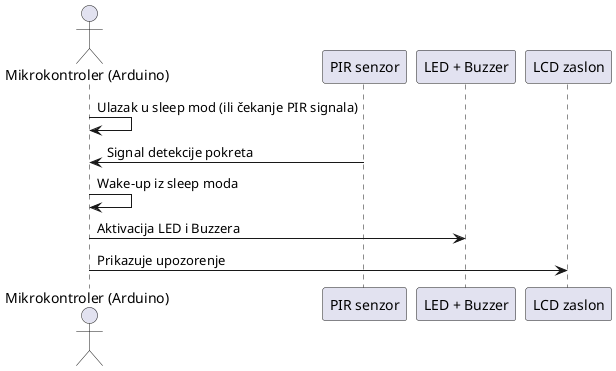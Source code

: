 @startuml
actor "Mikrokontroler (Arduino)" as MCU
participant "PIR senzor" as PIR
participant "LED + Buzzer" as Aktuatori
participant "LCD zaslon" as LCD

MCU -> MCU : Ulazak u sleep mod (ili čekanje PIR signala)
PIR -> MCU : Signal detekcije pokreta
MCU -> MCU : Wake-up iz sleep moda
MCU -> Aktuatori : Aktivacija LED i Buzzera
MCU -> LCD : Prikazuje upozorenje
@enduml
